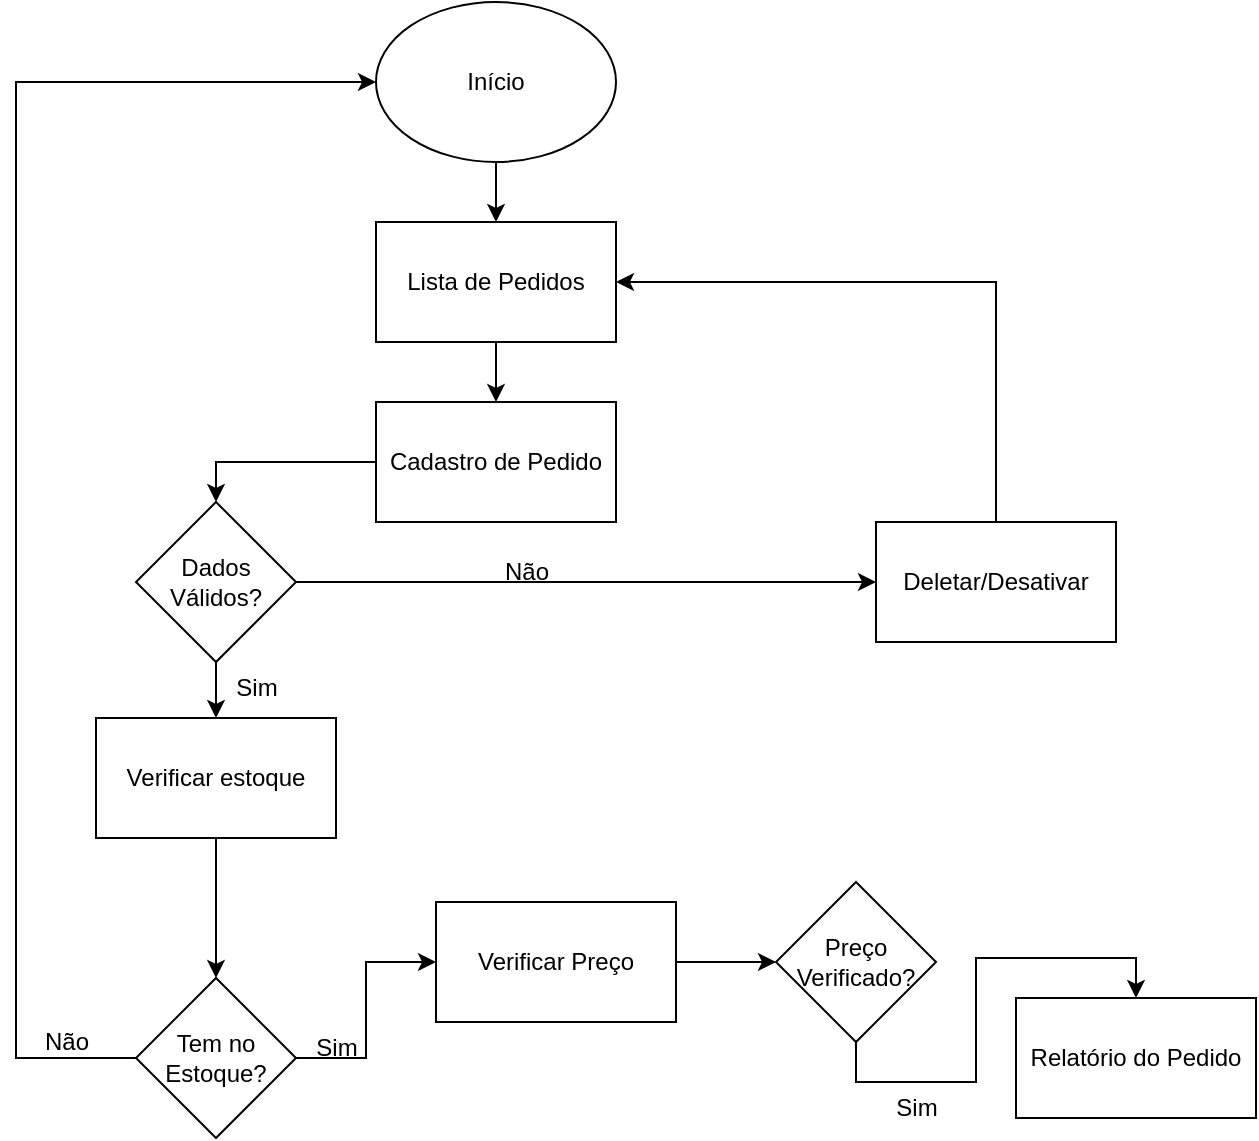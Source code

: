 <mxfile version="24.4.6" type="device">
  <diagram name="Página-1" id="TLPd1DgTYXxIqjMHZHWx">
    <mxGraphModel dx="1434" dy="782" grid="1" gridSize="10" guides="1" tooltips="1" connect="1" arrows="1" fold="1" page="1" pageScale="1" pageWidth="827" pageHeight="1169" math="0" shadow="0">
      <root>
        <mxCell id="0" />
        <mxCell id="1" parent="0" />
        <mxCell id="2E5seLhveW0mqRELlNBj-6" value="" style="edgeStyle=orthogonalEdgeStyle;rounded=0;orthogonalLoop=1;jettySize=auto;html=1;" edge="1" parent="1" source="2E5seLhveW0mqRELlNBj-1" target="2E5seLhveW0mqRELlNBj-3">
          <mxGeometry relative="1" as="geometry" />
        </mxCell>
        <mxCell id="2E5seLhveW0mqRELlNBj-1" value="Início" style="ellipse;whiteSpace=wrap;html=1;" vertex="1" parent="1">
          <mxGeometry x="360" y="80" width="120" height="80" as="geometry" />
        </mxCell>
        <mxCell id="2E5seLhveW0mqRELlNBj-34" style="edgeStyle=orthogonalEdgeStyle;rounded=0;orthogonalLoop=1;jettySize=auto;html=1;exitX=0;exitY=0.5;exitDx=0;exitDy=0;entryX=0.5;entryY=0;entryDx=0;entryDy=0;" edge="1" parent="1" source="2E5seLhveW0mqRELlNBj-2" target="2E5seLhveW0mqRELlNBj-32">
          <mxGeometry relative="1" as="geometry" />
        </mxCell>
        <mxCell id="2E5seLhveW0mqRELlNBj-2" value="Cadastro de Pedido" style="rounded=0;whiteSpace=wrap;html=1;" vertex="1" parent="1">
          <mxGeometry x="360" y="280" width="120" height="60" as="geometry" />
        </mxCell>
        <mxCell id="2E5seLhveW0mqRELlNBj-7" value="" style="edgeStyle=orthogonalEdgeStyle;rounded=0;orthogonalLoop=1;jettySize=auto;html=1;" edge="1" parent="1" source="2E5seLhveW0mqRELlNBj-3" target="2E5seLhveW0mqRELlNBj-2">
          <mxGeometry relative="1" as="geometry" />
        </mxCell>
        <mxCell id="2E5seLhveW0mqRELlNBj-3" value="Lista de Pedidos" style="rounded=0;whiteSpace=wrap;html=1;" vertex="1" parent="1">
          <mxGeometry x="360" y="190" width="120" height="60" as="geometry" />
        </mxCell>
        <mxCell id="2E5seLhveW0mqRELlNBj-37" style="edgeStyle=orthogonalEdgeStyle;rounded=0;orthogonalLoop=1;jettySize=auto;html=1;exitX=0.5;exitY=1;exitDx=0;exitDy=0;entryX=0.5;entryY=0;entryDx=0;entryDy=0;" edge="1" parent="1" source="2E5seLhveW0mqRELlNBj-4" target="2E5seLhveW0mqRELlNBj-12">
          <mxGeometry relative="1" as="geometry" />
        </mxCell>
        <mxCell id="2E5seLhveW0mqRELlNBj-4" value="Verificar estoque" style="rounded=0;whiteSpace=wrap;html=1;" vertex="1" parent="1">
          <mxGeometry x="220" y="438" width="120" height="60" as="geometry" />
        </mxCell>
        <mxCell id="2E5seLhveW0mqRELlNBj-45" style="edgeStyle=orthogonalEdgeStyle;rounded=0;orthogonalLoop=1;jettySize=auto;html=1;exitX=1;exitY=0.5;exitDx=0;exitDy=0;entryX=0;entryY=0.5;entryDx=0;entryDy=0;" edge="1" parent="1" source="2E5seLhveW0mqRELlNBj-12" target="2E5seLhveW0mqRELlNBj-14">
          <mxGeometry relative="1" as="geometry" />
        </mxCell>
        <mxCell id="2E5seLhveW0mqRELlNBj-49" style="edgeStyle=orthogonalEdgeStyle;rounded=0;orthogonalLoop=1;jettySize=auto;html=1;exitX=0;exitY=0.5;exitDx=0;exitDy=0;entryX=0;entryY=0.5;entryDx=0;entryDy=0;" edge="1" parent="1" source="2E5seLhveW0mqRELlNBj-12" target="2E5seLhveW0mqRELlNBj-1">
          <mxGeometry relative="1" as="geometry">
            <Array as="points">
              <mxPoint x="180" y="608" />
              <mxPoint x="180" y="120" />
            </Array>
          </mxGeometry>
        </mxCell>
        <mxCell id="2E5seLhveW0mqRELlNBj-12" value="Tem no Estoque?" style="rhombus;whiteSpace=wrap;html=1;" vertex="1" parent="1">
          <mxGeometry x="240" y="568" width="80" height="80" as="geometry" />
        </mxCell>
        <mxCell id="2E5seLhveW0mqRELlNBj-42" style="edgeStyle=orthogonalEdgeStyle;rounded=0;orthogonalLoop=1;jettySize=auto;html=1;exitX=1;exitY=0.5;exitDx=0;exitDy=0;" edge="1" parent="1" source="2E5seLhveW0mqRELlNBj-14" target="2E5seLhveW0mqRELlNBj-19">
          <mxGeometry relative="1" as="geometry" />
        </mxCell>
        <mxCell id="2E5seLhveW0mqRELlNBj-14" value="Verificar Preço" style="rounded=0;whiteSpace=wrap;html=1;" vertex="1" parent="1">
          <mxGeometry x="390" y="530" width="120" height="60" as="geometry" />
        </mxCell>
        <mxCell id="2E5seLhveW0mqRELlNBj-29" style="edgeStyle=orthogonalEdgeStyle;rounded=0;orthogonalLoop=1;jettySize=auto;html=1;exitX=0.5;exitY=1;exitDx=0;exitDy=0;entryX=0.5;entryY=0;entryDx=0;entryDy=0;" edge="1" parent="1" source="2E5seLhveW0mqRELlNBj-19" target="2E5seLhveW0mqRELlNBj-27">
          <mxGeometry relative="1" as="geometry" />
        </mxCell>
        <mxCell id="2E5seLhveW0mqRELlNBj-19" value="Preço Verificado?" style="rhombus;whiteSpace=wrap;html=1;" vertex="1" parent="1">
          <mxGeometry x="560" y="520" width="80" height="80" as="geometry" />
        </mxCell>
        <mxCell id="2E5seLhveW0mqRELlNBj-27" value="Relatório do Pedido" style="rounded=0;whiteSpace=wrap;html=1;" vertex="1" parent="1">
          <mxGeometry x="680" y="578" width="120" height="60" as="geometry" />
        </mxCell>
        <mxCell id="2E5seLhveW0mqRELlNBj-30" value="Sim" style="text;html=1;align=center;verticalAlign=middle;resizable=0;points=[];autosize=1;strokeColor=none;fillColor=none;" vertex="1" parent="1">
          <mxGeometry x="610" y="618" width="40" height="30" as="geometry" />
        </mxCell>
        <mxCell id="2E5seLhveW0mqRELlNBj-35" style="edgeStyle=orthogonalEdgeStyle;rounded=0;orthogonalLoop=1;jettySize=auto;html=1;exitX=0.5;exitY=1;exitDx=0;exitDy=0;entryX=0.5;entryY=0;entryDx=0;entryDy=0;" edge="1" parent="1" source="2E5seLhveW0mqRELlNBj-32" target="2E5seLhveW0mqRELlNBj-4">
          <mxGeometry relative="1" as="geometry" />
        </mxCell>
        <mxCell id="2E5seLhveW0mqRELlNBj-39" style="edgeStyle=orthogonalEdgeStyle;rounded=0;orthogonalLoop=1;jettySize=auto;html=1;exitX=1;exitY=0.5;exitDx=0;exitDy=0;" edge="1" parent="1" source="2E5seLhveW0mqRELlNBj-32">
          <mxGeometry relative="1" as="geometry">
            <mxPoint x="610" y="370" as="targetPoint" />
          </mxGeometry>
        </mxCell>
        <mxCell id="2E5seLhveW0mqRELlNBj-32" value="Dados Válidos?" style="rhombus;whiteSpace=wrap;html=1;" vertex="1" parent="1">
          <mxGeometry x="240" y="330" width="80" height="80" as="geometry" />
        </mxCell>
        <mxCell id="2E5seLhveW0mqRELlNBj-36" value="Sim" style="text;html=1;align=center;verticalAlign=middle;resizable=0;points=[];autosize=1;strokeColor=none;fillColor=none;" vertex="1" parent="1">
          <mxGeometry x="280" y="408" width="40" height="30" as="geometry" />
        </mxCell>
        <mxCell id="2E5seLhveW0mqRELlNBj-43" style="edgeStyle=orthogonalEdgeStyle;rounded=0;orthogonalLoop=1;jettySize=auto;html=1;exitX=0.5;exitY=0;exitDx=0;exitDy=0;entryX=1;entryY=0.5;entryDx=0;entryDy=0;" edge="1" parent="1" source="2E5seLhveW0mqRELlNBj-38" target="2E5seLhveW0mqRELlNBj-3">
          <mxGeometry relative="1" as="geometry" />
        </mxCell>
        <mxCell id="2E5seLhveW0mqRELlNBj-38" value="Deletar/Desativar" style="rounded=0;whiteSpace=wrap;html=1;" vertex="1" parent="1">
          <mxGeometry x="610" y="340" width="120" height="60" as="geometry" />
        </mxCell>
        <mxCell id="2E5seLhveW0mqRELlNBj-40" value="Não" style="text;html=1;align=center;verticalAlign=middle;resizable=0;points=[];autosize=1;strokeColor=none;fillColor=none;" vertex="1" parent="1">
          <mxGeometry x="410" y="350" width="50" height="30" as="geometry" />
        </mxCell>
        <mxCell id="2E5seLhveW0mqRELlNBj-41" value="Sim" style="text;html=1;align=center;verticalAlign=middle;resizable=0;points=[];autosize=1;strokeColor=none;fillColor=none;" vertex="1" parent="1">
          <mxGeometry x="320" y="588" width="40" height="30" as="geometry" />
        </mxCell>
        <mxCell id="2E5seLhveW0mqRELlNBj-18" value="Não" style="text;html=1;align=center;verticalAlign=middle;resizable=0;points=[];autosize=1;strokeColor=none;fillColor=none;" vertex="1" parent="1">
          <mxGeometry x="180" y="585" width="50" height="30" as="geometry" />
        </mxCell>
      </root>
    </mxGraphModel>
  </diagram>
</mxfile>

